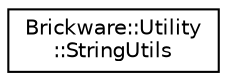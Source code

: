 digraph "Graphical Class Hierarchy"
{
  edge [fontname="Helvetica",fontsize="10",labelfontname="Helvetica",labelfontsize="10"];
  node [fontname="Helvetica",fontsize="10",shape=record];
  rankdir="LR";
  Node1 [label="Brickware::Utility\l::StringUtils",height=0.2,width=0.4,color="black", fillcolor="white", style="filled",URL="$classBrickware_1_1Utility_1_1StringUtils.html"];
}
